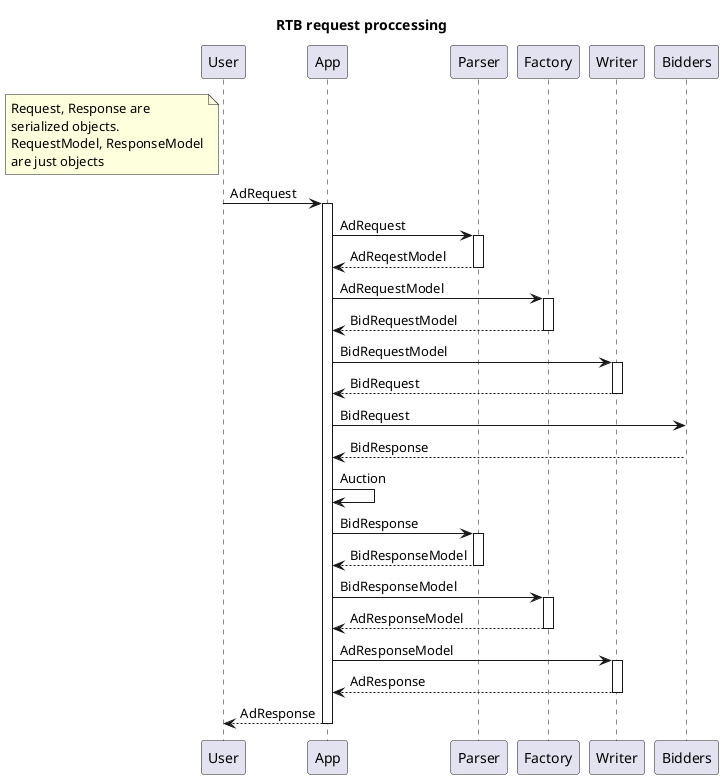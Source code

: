 @startuml

title RTB request proccessing

note left of User
    Request, Response are
    serialized objects.
    RequestModel, ResponseModel
    are just objects
end note

User->App: AdRequest
activate App

App -> Parser: AdRequest
activate Parser
App <-- Parser: AdReqestModel
deactivate Parser

App -> Factory: AdRequestModel
activate Factory
App <-- Factory: BidRequestModel
deactivate Factory

App -> Writer: BidRequestModel
activate Writer
App <-- Writer: BidRequest
deactivate Writer

App -> Bidders: BidRequest
App <-- Bidders: BidResponse

App -> App: Auction

App -> Parser: BidResponse
activate Parser
App <-- Parser: BidResponseModel
deactivate Parser

App -> Factory: BidResponseModel
activate Factory
App <-- Factory: AdResponseModel
deactivate Factory

App -> Writer: AdResponseModel
activate Writer
App <-- Writer: AdResponse
deactivate Writer


App --> User: AdResponse
deactivate App



@enduml

